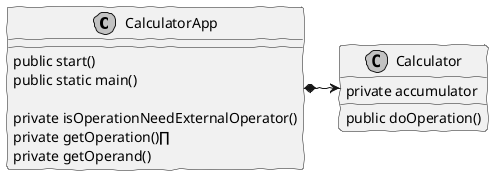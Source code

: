 @startuml class-diagram.png
skinparam handwritten true
skinparam monochrome true
skinparam packageStyle rect
skinparam defaultFontName FG Virgil
skinparam shadowing false
  
class CalculatorApp {
  public start()
  public static main()

  private isOperationNeedExternalOperator()
  private getOperation()∏
  private getOperand()
}
class Calculator {
private accumulator

public doOperation()
}

CalculatorApp *-> Calculator

@enduml